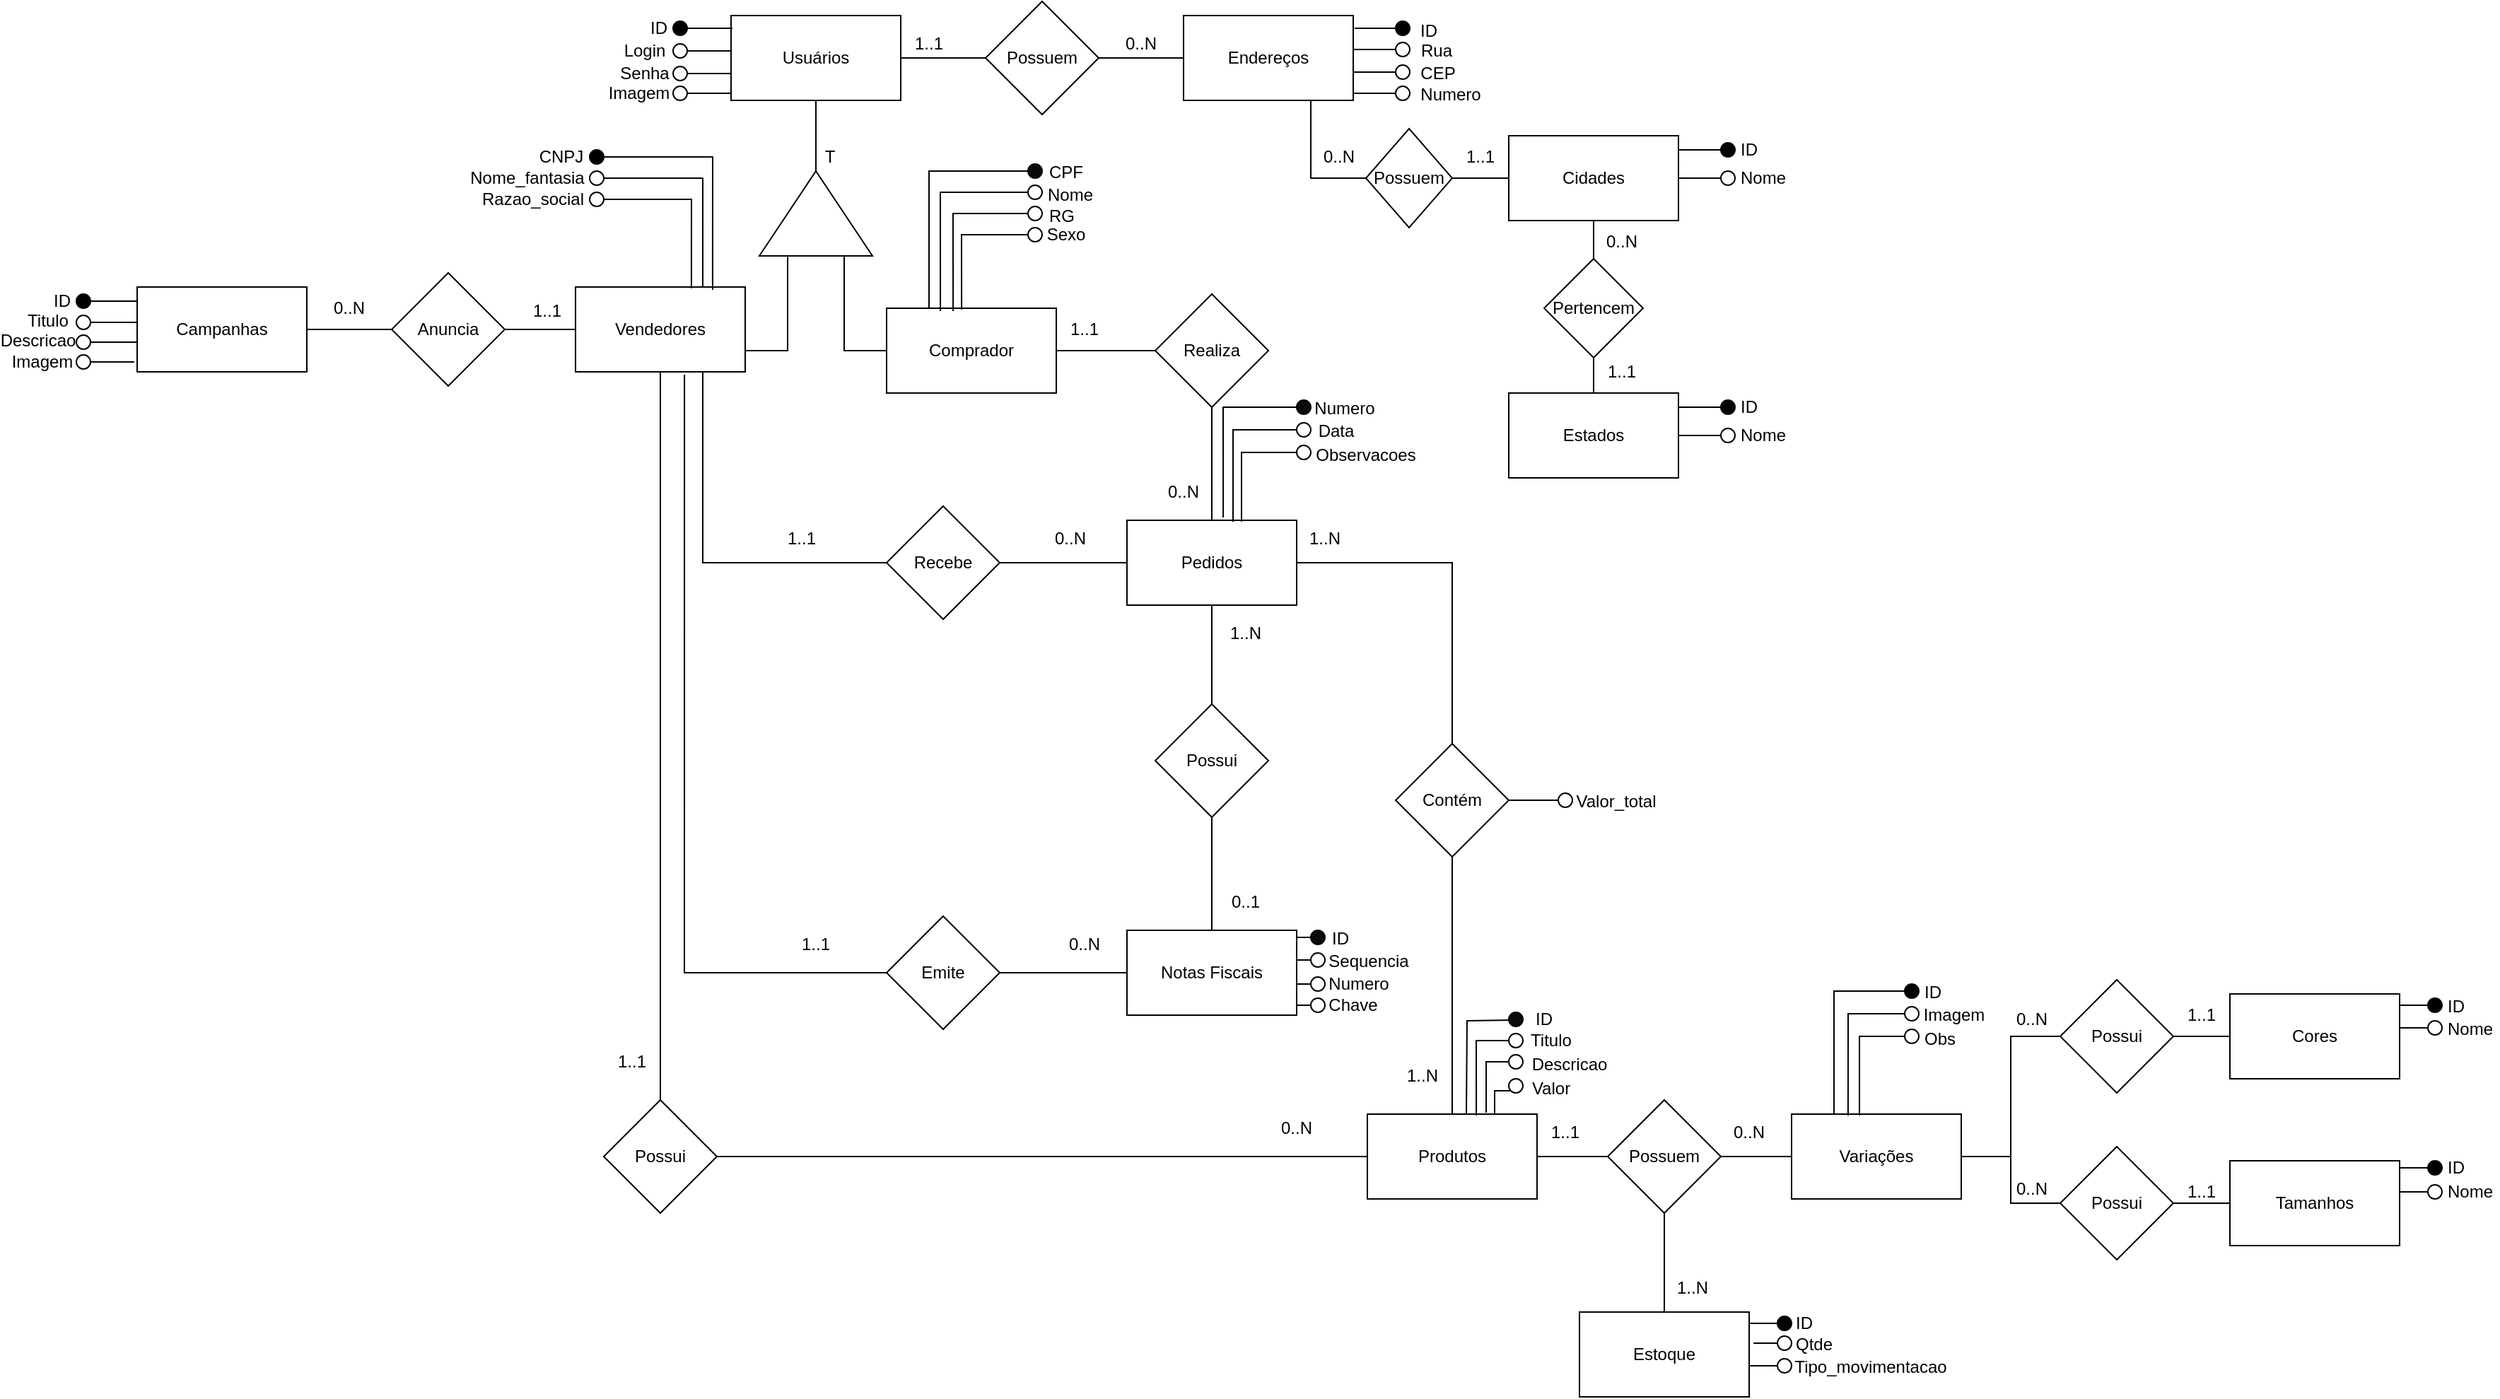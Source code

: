 <mxfile version="14.6.10" type="device"><diagram id="RXvUBINahxnjnuJUkl8X" name="Page-1"><mxGraphModel dx="2253" dy="733" grid="1" gridSize="10" guides="1" tooltips="1" connect="1" arrows="1" fold="1" page="1" pageScale="1" pageWidth="827" pageHeight="1169" math="0" shadow="0"><root><mxCell id="0"/><mxCell id="1" parent="0"/><mxCell id="JuDxwkYXdj6Yb11A_2aa-6" style="edgeStyle=orthogonalEdgeStyle;rounded=0;orthogonalLoop=1;jettySize=auto;html=1;exitX=1;exitY=0.5;exitDx=0;exitDy=0;entryX=0;entryY=0.5;entryDx=0;entryDy=0;endArrow=none;endFill=0;" parent="1" source="JuDxwkYXdj6Yb11A_2aa-3" target="JuDxwkYXdj6Yb11A_2aa-4" edge="1"><mxGeometry relative="1" as="geometry"/></mxCell><mxCell id="JuDxwkYXdj6Yb11A_2aa-3" value="Possuem" style="rhombus;whiteSpace=wrap;html=1;" parent="1" vertex="1"><mxGeometry x="230" y="60" width="80" height="80" as="geometry"/></mxCell><mxCell id="JuDxwkYXdj6Yb11A_2aa-155" style="edgeStyle=orthogonalEdgeStyle;rounded=0;orthogonalLoop=1;jettySize=auto;html=1;exitX=0.75;exitY=1;exitDx=0;exitDy=0;entryX=0;entryY=0.5;entryDx=0;entryDy=0;endArrow=none;endFill=0;" parent="1" source="JuDxwkYXdj6Yb11A_2aa-4" target="JuDxwkYXdj6Yb11A_2aa-154" edge="1"><mxGeometry relative="1" as="geometry"/></mxCell><mxCell id="JuDxwkYXdj6Yb11A_2aa-4" value="&lt;div&gt;Endereços&lt;/div&gt;" style="rounded=0;whiteSpace=wrap;html=1;" parent="1" vertex="1"><mxGeometry x="370" y="70" width="120" height="60" as="geometry"/></mxCell><mxCell id="JuDxwkYXdj6Yb11A_2aa-76" style="edgeStyle=orthogonalEdgeStyle;rounded=0;orthogonalLoop=1;jettySize=auto;html=1;exitX=1;exitY=0.5;exitDx=0;exitDy=0;endArrow=none;endFill=0;entryX=0.5;entryY=0;entryDx=0;entryDy=0;" parent="1" source="JuDxwkYXdj6Yb11A_2aa-7" target="JuDxwkYXdj6Yb11A_2aa-11" edge="1"><mxGeometry relative="1" as="geometry"><mxPoint x="560" y="457" as="targetPoint"/></mxGeometry></mxCell><mxCell id="JuDxwkYXdj6Yb11A_2aa-7" value="Pedidos" style="rounded=0;whiteSpace=wrap;html=1;" parent="1" vertex="1"><mxGeometry x="330" y="427" width="120" height="60" as="geometry"/></mxCell><mxCell id="JuDxwkYXdj6Yb11A_2aa-34" style="edgeStyle=orthogonalEdgeStyle;rounded=0;orthogonalLoop=1;jettySize=auto;html=1;exitX=0.5;exitY=1;exitDx=0;exitDy=0;endArrow=none;endFill=0;" parent="1" source="JuDxwkYXdj6Yb11A_2aa-8" target="JuDxwkYXdj6Yb11A_2aa-7" edge="1"><mxGeometry relative="1" as="geometry"/></mxCell><mxCell id="JuDxwkYXdj6Yb11A_2aa-8" value="&lt;div&gt;Realiza&lt;/div&gt;" style="rhombus;whiteSpace=wrap;html=1;" parent="1" vertex="1"><mxGeometry x="350" y="267" width="80" height="80" as="geometry"/></mxCell><mxCell id="JuDxwkYXdj6Yb11A_2aa-61" style="edgeStyle=orthogonalEdgeStyle;rounded=0;orthogonalLoop=1;jettySize=auto;html=1;exitX=0.5;exitY=1;exitDx=0;exitDy=0;endArrow=none;endFill=0;" parent="1" source="JuDxwkYXdj6Yb11A_2aa-11" target="JuDxwkYXdj6Yb11A_2aa-12" edge="1"><mxGeometry relative="1" as="geometry"/></mxCell><mxCell id="CKuM7jpnSTpDWCfDOKRq-32" style="edgeStyle=orthogonalEdgeStyle;rounded=0;orthogonalLoop=1;jettySize=auto;html=1;exitX=1;exitY=0.5;exitDx=0;exitDy=0;entryX=0;entryY=0.5;entryDx=0;entryDy=0;endArrow=none;endFill=0;" edge="1" parent="1" source="JuDxwkYXdj6Yb11A_2aa-11" target="CKuM7jpnSTpDWCfDOKRq-31"><mxGeometry relative="1" as="geometry"/></mxCell><mxCell id="JuDxwkYXdj6Yb11A_2aa-11" value="Contém" style="rhombus;whiteSpace=wrap;html=1;" parent="1" vertex="1"><mxGeometry x="520" y="585" width="80" height="80" as="geometry"/></mxCell><mxCell id="JuDxwkYXdj6Yb11A_2aa-42" style="edgeStyle=orthogonalEdgeStyle;rounded=0;orthogonalLoop=1;jettySize=auto;html=1;exitX=1;exitY=0.5;exitDx=0;exitDy=0;entryX=0;entryY=0.5;entryDx=0;entryDy=0;endArrow=none;endFill=0;" parent="1" source="JuDxwkYXdj6Yb11A_2aa-12" target="JuDxwkYXdj6Yb11A_2aa-41" edge="1"><mxGeometry relative="1" as="geometry"/></mxCell><mxCell id="JuDxwkYXdj6Yb11A_2aa-12" value="Produtos" style="rounded=0;whiteSpace=wrap;html=1;" parent="1" vertex="1"><mxGeometry x="500" y="847" width="120" height="60" as="geometry"/></mxCell><mxCell id="JuDxwkYXdj6Yb11A_2aa-17" style="edgeStyle=orthogonalEdgeStyle;rounded=0;orthogonalLoop=1;jettySize=auto;html=1;exitX=0.5;exitY=1;exitDx=0;exitDy=0;endArrow=none;endFill=0;" parent="1" source="JuDxwkYXdj6Yb11A_2aa-15" target="JuDxwkYXdj6Yb11A_2aa-16" edge="1"><mxGeometry relative="1" as="geometry"/></mxCell><mxCell id="JuDxwkYXdj6Yb11A_2aa-27" style="edgeStyle=orthogonalEdgeStyle;rounded=0;orthogonalLoop=1;jettySize=auto;html=1;exitX=1;exitY=0.5;exitDx=0;exitDy=0;endArrow=none;endFill=0;" parent="1" source="JuDxwkYXdj6Yb11A_2aa-15" target="JuDxwkYXdj6Yb11A_2aa-3" edge="1"><mxGeometry relative="1" as="geometry"/></mxCell><mxCell id="JuDxwkYXdj6Yb11A_2aa-15" value="Usuários" style="rounded=0;whiteSpace=wrap;html=1;" parent="1" vertex="1"><mxGeometry x="50" y="70" width="120" height="60" as="geometry"/></mxCell><mxCell id="JuDxwkYXdj6Yb11A_2aa-83" style="edgeStyle=orthogonalEdgeStyle;rounded=0;orthogonalLoop=1;jettySize=auto;html=1;exitX=0;exitY=0.25;exitDx=0;exitDy=0;endArrow=none;endFill=0;entryX=1;entryY=0.75;entryDx=0;entryDy=0;" parent="1" source="JuDxwkYXdj6Yb11A_2aa-16" target="JuDxwkYXdj6Yb11A_2aa-24" edge="1"><mxGeometry relative="1" as="geometry"><mxPoint x="90" y="320" as="targetPoint"/></mxGeometry></mxCell><mxCell id="JuDxwkYXdj6Yb11A_2aa-16" value="" style="triangle;whiteSpace=wrap;html=1;rotation=-90;" parent="1" vertex="1"><mxGeometry x="80" y="170" width="60" height="80" as="geometry"/></mxCell><mxCell id="JuDxwkYXdj6Yb11A_2aa-54" style="edgeStyle=orthogonalEdgeStyle;rounded=0;orthogonalLoop=1;jettySize=auto;html=1;exitX=1;exitY=0.5;exitDx=0;exitDy=0;endArrow=none;endFill=0;" parent="1" source="JuDxwkYXdj6Yb11A_2aa-22" target="JuDxwkYXdj6Yb11A_2aa-8" edge="1"><mxGeometry relative="1" as="geometry"/></mxCell><mxCell id="JuDxwkYXdj6Yb11A_2aa-97" style="edgeStyle=orthogonalEdgeStyle;rounded=0;orthogonalLoop=1;jettySize=auto;html=1;exitX=0;exitY=0.5;exitDx=0;exitDy=0;entryX=0;entryY=0.75;entryDx=0;entryDy=0;endArrow=none;endFill=0;" parent="1" source="JuDxwkYXdj6Yb11A_2aa-22" target="JuDxwkYXdj6Yb11A_2aa-16" edge="1"><mxGeometry relative="1" as="geometry"/></mxCell><mxCell id="JuDxwkYXdj6Yb11A_2aa-22" value="Comprador" style="rounded=0;whiteSpace=wrap;html=1;" parent="1" vertex="1"><mxGeometry x="160" y="277" width="120" height="60" as="geometry"/></mxCell><mxCell id="JuDxwkYXdj6Yb11A_2aa-30" style="edgeStyle=orthogonalEdgeStyle;rounded=0;orthogonalLoop=1;jettySize=auto;html=1;exitX=0.5;exitY=1;exitDx=0;exitDy=0;endArrow=none;endFill=0;" parent="1" source="JuDxwkYXdj6Yb11A_2aa-24" target="JuDxwkYXdj6Yb11A_2aa-31" edge="1"><mxGeometry relative="1" as="geometry"><mxPoint x="10" y="747" as="targetPoint"/></mxGeometry></mxCell><mxCell id="JuDxwkYXdj6Yb11A_2aa-24" value="Vendedores" style="rounded=0;whiteSpace=wrap;html=1;" parent="1" vertex="1"><mxGeometry x="-60" y="262" width="120" height="60" as="geometry"/></mxCell><mxCell id="JuDxwkYXdj6Yb11A_2aa-51" style="edgeStyle=orthogonalEdgeStyle;rounded=0;orthogonalLoop=1;jettySize=auto;html=1;exitX=1;exitY=0.5;exitDx=0;exitDy=0;entryX=0;entryY=0.5;entryDx=0;entryDy=0;endArrow=none;endFill=0;" parent="1" source="JuDxwkYXdj6Yb11A_2aa-31" target="JuDxwkYXdj6Yb11A_2aa-12" edge="1"><mxGeometry relative="1" as="geometry"><mxPoint x="290" y="877.02" as="targetPoint"/></mxGeometry></mxCell><mxCell id="JuDxwkYXdj6Yb11A_2aa-31" value="Possui" style="rhombus;whiteSpace=wrap;html=1;" parent="1" vertex="1"><mxGeometry x="-40" y="837" width="80" height="80" as="geometry"/></mxCell><mxCell id="CKuM7jpnSTpDWCfDOKRq-128" style="edgeStyle=orthogonalEdgeStyle;rounded=0;orthogonalLoop=1;jettySize=auto;html=1;exitX=1;exitY=0.5;exitDx=0;exitDy=0;entryX=0;entryY=0.5;entryDx=0;entryDy=0;endArrow=none;endFill=0;" edge="1" parent="1" source="JuDxwkYXdj6Yb11A_2aa-40" target="CKuM7jpnSTpDWCfDOKRq-97"><mxGeometry relative="1" as="geometry"/></mxCell><mxCell id="JuDxwkYXdj6Yb11A_2aa-40" value="Variações" style="rounded=0;whiteSpace=wrap;html=1;" parent="1" vertex="1"><mxGeometry x="800" y="847" width="120" height="60" as="geometry"/></mxCell><mxCell id="JuDxwkYXdj6Yb11A_2aa-43" style="edgeStyle=orthogonalEdgeStyle;rounded=0;orthogonalLoop=1;jettySize=auto;html=1;exitX=1;exitY=0.5;exitDx=0;exitDy=0;entryX=0;entryY=0.5;entryDx=0;entryDy=0;endArrow=none;endFill=0;" parent="1" source="JuDxwkYXdj6Yb11A_2aa-41" target="JuDxwkYXdj6Yb11A_2aa-40" edge="1"><mxGeometry relative="1" as="geometry"/></mxCell><mxCell id="JuDxwkYXdj6Yb11A_2aa-62" style="edgeStyle=orthogonalEdgeStyle;rounded=0;orthogonalLoop=1;jettySize=auto;html=1;exitX=0.5;exitY=1;exitDx=0;exitDy=0;entryX=0.5;entryY=0;entryDx=0;entryDy=0;endArrow=none;endFill=0;" parent="1" source="JuDxwkYXdj6Yb11A_2aa-41" target="JuDxwkYXdj6Yb11A_2aa-44" edge="1"><mxGeometry relative="1" as="geometry"/></mxCell><mxCell id="JuDxwkYXdj6Yb11A_2aa-41" value="Possuem" style="rhombus;whiteSpace=wrap;html=1;" parent="1" vertex="1"><mxGeometry x="670" y="837" width="80" height="80" as="geometry"/></mxCell><mxCell id="JuDxwkYXdj6Yb11A_2aa-44" value="Estoque" style="rounded=0;whiteSpace=wrap;html=1;" parent="1" vertex="1"><mxGeometry x="650" y="987" width="120" height="60" as="geometry"/></mxCell><mxCell id="JuDxwkYXdj6Yb11A_2aa-66" style="edgeStyle=orthogonalEdgeStyle;rounded=0;orthogonalLoop=1;jettySize=auto;html=1;exitX=1;exitY=0.5;exitDx=0;exitDy=0;endArrow=none;endFill=0;" parent="1" source="JuDxwkYXdj6Yb11A_2aa-65" target="JuDxwkYXdj6Yb11A_2aa-7" edge="1"><mxGeometry relative="1" as="geometry"/></mxCell><mxCell id="JuDxwkYXdj6Yb11A_2aa-67" style="edgeStyle=orthogonalEdgeStyle;rounded=0;orthogonalLoop=1;jettySize=auto;html=1;exitX=0;exitY=0.5;exitDx=0;exitDy=0;entryX=0.75;entryY=1;entryDx=0;entryDy=0;endArrow=none;endFill=0;" parent="1" source="JuDxwkYXdj6Yb11A_2aa-65" target="JuDxwkYXdj6Yb11A_2aa-24" edge="1"><mxGeometry relative="1" as="geometry"/></mxCell><mxCell id="JuDxwkYXdj6Yb11A_2aa-65" value="&lt;div&gt;Recebe&lt;/div&gt;" style="rhombus;whiteSpace=wrap;html=1;" parent="1" vertex="1"><mxGeometry x="160" y="417" width="80" height="80" as="geometry"/></mxCell><mxCell id="JuDxwkYXdj6Yb11A_2aa-72" value="Notas Fiscais" style="rounded=0;whiteSpace=wrap;html=1;" parent="1" vertex="1"><mxGeometry x="330" y="717" width="120" height="60" as="geometry"/></mxCell><mxCell id="JuDxwkYXdj6Yb11A_2aa-74" style="edgeStyle=orthogonalEdgeStyle;rounded=0;orthogonalLoop=1;jettySize=auto;html=1;exitX=0;exitY=0.5;exitDx=0;exitDy=0;entryX=0.642;entryY=1.033;entryDx=0;entryDy=0;entryPerimeter=0;endArrow=none;endFill=0;" parent="1" source="JuDxwkYXdj6Yb11A_2aa-73" target="JuDxwkYXdj6Yb11A_2aa-24" edge="1"><mxGeometry relative="1" as="geometry"/></mxCell><mxCell id="JuDxwkYXdj6Yb11A_2aa-75" style="edgeStyle=orthogonalEdgeStyle;rounded=0;orthogonalLoop=1;jettySize=auto;html=1;exitX=1;exitY=0.5;exitDx=0;exitDy=0;entryX=0;entryY=0.5;entryDx=0;entryDy=0;endArrow=none;endFill=0;" parent="1" source="JuDxwkYXdj6Yb11A_2aa-73" target="JuDxwkYXdj6Yb11A_2aa-72" edge="1"><mxGeometry relative="1" as="geometry"/></mxCell><mxCell id="JuDxwkYXdj6Yb11A_2aa-73" value="Emite" style="rhombus;whiteSpace=wrap;html=1;" parent="1" vertex="1"><mxGeometry x="160" y="707" width="80" height="80" as="geometry"/></mxCell><mxCell id="JuDxwkYXdj6Yb11A_2aa-78" style="edgeStyle=orthogonalEdgeStyle;rounded=0;orthogonalLoop=1;jettySize=auto;html=1;exitX=0.5;exitY=1;exitDx=0;exitDy=0;endArrow=none;endFill=0;" parent="1" source="JuDxwkYXdj6Yb11A_2aa-77" target="JuDxwkYXdj6Yb11A_2aa-72" edge="1"><mxGeometry relative="1" as="geometry"/></mxCell><mxCell id="JuDxwkYXdj6Yb11A_2aa-79" style="edgeStyle=orthogonalEdgeStyle;rounded=0;orthogonalLoop=1;jettySize=auto;html=1;exitX=0.5;exitY=0;exitDx=0;exitDy=0;endArrow=none;endFill=0;" parent="1" source="JuDxwkYXdj6Yb11A_2aa-77" target="JuDxwkYXdj6Yb11A_2aa-7" edge="1"><mxGeometry relative="1" as="geometry"/></mxCell><mxCell id="JuDxwkYXdj6Yb11A_2aa-77" value="Possui" style="rhombus;whiteSpace=wrap;html=1;" parent="1" vertex="1"><mxGeometry x="350" y="557" width="80" height="80" as="geometry"/></mxCell><mxCell id="JuDxwkYXdj6Yb11A_2aa-88" style="edgeStyle=orthogonalEdgeStyle;rounded=0;orthogonalLoop=1;jettySize=auto;html=1;exitX=1;exitY=0.5;exitDx=0;exitDy=0;entryX=0;entryY=0.5;entryDx=0;entryDy=0;endArrow=none;endFill=0;" parent="1" source="JuDxwkYXdj6Yb11A_2aa-87" target="JuDxwkYXdj6Yb11A_2aa-24" edge="1"><mxGeometry relative="1" as="geometry"/></mxCell><mxCell id="JuDxwkYXdj6Yb11A_2aa-87" value="Anuncia" style="rhombus;whiteSpace=wrap;html=1;" parent="1" vertex="1"><mxGeometry x="-190" y="252" width="80" height="80" as="geometry"/></mxCell><mxCell id="JuDxwkYXdj6Yb11A_2aa-90" style="edgeStyle=orthogonalEdgeStyle;rounded=0;orthogonalLoop=1;jettySize=auto;html=1;exitX=1;exitY=0.5;exitDx=0;exitDy=0;endArrow=none;endFill=0;" parent="1" source="JuDxwkYXdj6Yb11A_2aa-89" target="JuDxwkYXdj6Yb11A_2aa-87" edge="1"><mxGeometry relative="1" as="geometry"/></mxCell><mxCell id="JuDxwkYXdj6Yb11A_2aa-89" value="Campanhas" style="rounded=0;whiteSpace=wrap;html=1;" parent="1" vertex="1"><mxGeometry x="-370" y="262" width="120" height="60" as="geometry"/></mxCell><mxCell id="JuDxwkYXdj6Yb11A_2aa-91" value="0..N" style="text;html=1;strokeColor=none;fillColor=none;align=center;verticalAlign=middle;whiteSpace=wrap;rounded=0;" parent="1" vertex="1"><mxGeometry x="320" y="80" width="40" height="20" as="geometry"/></mxCell><mxCell id="JuDxwkYXdj6Yb11A_2aa-92" value="1..1" style="text;html=1;strokeColor=none;fillColor=none;align=center;verticalAlign=middle;whiteSpace=wrap;rounded=0;" parent="1" vertex="1"><mxGeometry x="170" y="80" width="40" height="20" as="geometry"/></mxCell><mxCell id="JuDxwkYXdj6Yb11A_2aa-94" value="T" style="text;html=1;strokeColor=none;fillColor=none;align=center;verticalAlign=middle;whiteSpace=wrap;rounded=0;" parent="1" vertex="1"><mxGeometry x="100" y="160" width="40" height="20" as="geometry"/></mxCell><mxCell id="JuDxwkYXdj6Yb11A_2aa-95" value="0..N" style="text;html=1;strokeColor=none;fillColor=none;align=center;verticalAlign=middle;whiteSpace=wrap;rounded=0;" parent="1" vertex="1"><mxGeometry x="-240" y="267" width="40" height="20" as="geometry"/></mxCell><mxCell id="JuDxwkYXdj6Yb11A_2aa-96" value="1..1" style="text;html=1;strokeColor=none;fillColor=none;align=center;verticalAlign=middle;whiteSpace=wrap;rounded=0;" parent="1" vertex="1"><mxGeometry x="-100" y="269" width="40" height="20" as="geometry"/></mxCell><mxCell id="JuDxwkYXdj6Yb11A_2aa-98" value="&lt;div&gt;0..N&lt;/div&gt;" style="text;html=1;strokeColor=none;fillColor=none;align=center;verticalAlign=middle;whiteSpace=wrap;rounded=0;" parent="1" vertex="1"><mxGeometry x="350" y="397" width="40" height="20" as="geometry"/></mxCell><mxCell id="JuDxwkYXdj6Yb11A_2aa-99" value="1..1" style="text;html=1;strokeColor=none;fillColor=none;align=center;verticalAlign=middle;whiteSpace=wrap;rounded=0;" parent="1" vertex="1"><mxGeometry x="280" y="282" width="40" height="20" as="geometry"/></mxCell><mxCell id="JuDxwkYXdj6Yb11A_2aa-100" value="0..N" style="text;html=1;strokeColor=none;fillColor=none;align=center;verticalAlign=middle;whiteSpace=wrap;rounded=0;" parent="1" vertex="1"><mxGeometry x="270" y="430" width="40" height="20" as="geometry"/></mxCell><mxCell id="JuDxwkYXdj6Yb11A_2aa-101" value="1..1" style="text;html=1;strokeColor=none;fillColor=none;align=center;verticalAlign=middle;whiteSpace=wrap;rounded=0;" parent="1" vertex="1"><mxGeometry x="80" y="430" width="40" height="20" as="geometry"/></mxCell><mxCell id="JuDxwkYXdj6Yb11A_2aa-102" value="0..N" style="text;html=1;strokeColor=none;fillColor=none;align=center;verticalAlign=middle;whiteSpace=wrap;rounded=0;" parent="1" vertex="1"><mxGeometry x="280" y="717" width="40" height="20" as="geometry"/></mxCell><mxCell id="JuDxwkYXdj6Yb11A_2aa-103" value="1..1" style="text;html=1;strokeColor=none;fillColor=none;align=center;verticalAlign=middle;whiteSpace=wrap;rounded=0;" parent="1" vertex="1"><mxGeometry x="90" y="717" width="40" height="20" as="geometry"/></mxCell><mxCell id="JuDxwkYXdj6Yb11A_2aa-104" value="0..N" style="text;html=1;strokeColor=none;fillColor=none;align=center;verticalAlign=middle;whiteSpace=wrap;rounded=0;" parent="1" vertex="1"><mxGeometry x="430" y="847" width="40" height="20" as="geometry"/></mxCell><mxCell id="JuDxwkYXdj6Yb11A_2aa-105" value="1..1" style="text;html=1;strokeColor=none;fillColor=none;align=center;verticalAlign=middle;whiteSpace=wrap;rounded=0;" parent="1" vertex="1"><mxGeometry x="-40" y="800" width="40" height="20" as="geometry"/></mxCell><mxCell id="JuDxwkYXdj6Yb11A_2aa-107" value="0..N" style="text;html=1;strokeColor=none;fillColor=none;align=center;verticalAlign=middle;whiteSpace=wrap;rounded=0;" parent="1" vertex="1"><mxGeometry x="750" y="850" width="40" height="20" as="geometry"/></mxCell><mxCell id="JuDxwkYXdj6Yb11A_2aa-108" value="1..1" style="text;html=1;strokeColor=none;fillColor=none;align=center;verticalAlign=middle;whiteSpace=wrap;rounded=0;" parent="1" vertex="1"><mxGeometry x="620" y="850" width="40" height="20" as="geometry"/></mxCell><mxCell id="JuDxwkYXdj6Yb11A_2aa-109" value="1..N" style="text;html=1;strokeColor=none;fillColor=none;align=center;verticalAlign=middle;whiteSpace=wrap;rounded=0;" parent="1" vertex="1"><mxGeometry x="710" y="960" width="40" height="20" as="geometry"/></mxCell><mxCell id="JuDxwkYXdj6Yb11A_2aa-110" value="1..N" style="text;html=1;strokeColor=none;fillColor=none;align=center;verticalAlign=middle;whiteSpace=wrap;rounded=0;" parent="1" vertex="1"><mxGeometry x="519" y="810" width="40" height="20" as="geometry"/></mxCell><mxCell id="JuDxwkYXdj6Yb11A_2aa-111" value="1..N" style="text;html=1;strokeColor=none;fillColor=none;align=center;verticalAlign=middle;whiteSpace=wrap;rounded=0;" parent="1" vertex="1"><mxGeometry x="450" y="430" width="40" height="20" as="geometry"/></mxCell><mxCell id="JuDxwkYXdj6Yb11A_2aa-120" style="edgeStyle=orthogonalEdgeStyle;rounded=0;orthogonalLoop=1;jettySize=auto;html=1;exitX=1;exitY=0.5;exitDx=0;exitDy=0;entryX=0.008;entryY=0.15;entryDx=0;entryDy=0;entryPerimeter=0;endArrow=none;endFill=0;" parent="1" source="JuDxwkYXdj6Yb11A_2aa-112" target="JuDxwkYXdj6Yb11A_2aa-15" edge="1"><mxGeometry relative="1" as="geometry"/></mxCell><mxCell id="JuDxwkYXdj6Yb11A_2aa-112" value="" style="ellipse;whiteSpace=wrap;html=1;aspect=fixed;fillColor=#000000;" parent="1" vertex="1"><mxGeometry x="9" y="74" width="10" height="10" as="geometry"/></mxCell><mxCell id="JuDxwkYXdj6Yb11A_2aa-124" style="edgeStyle=orthogonalEdgeStyle;rounded=0;orthogonalLoop=1;jettySize=auto;html=1;exitX=1;exitY=0.5;exitDx=0;exitDy=0;entryX=0;entryY=0.5;entryDx=0;entryDy=0;endArrow=none;endFill=0;" parent="1" source="JuDxwkYXdj6Yb11A_2aa-123" target="JuDxwkYXdj6Yb11A_2aa-15" edge="1"><mxGeometry relative="1" as="geometry"/></mxCell><mxCell id="JuDxwkYXdj6Yb11A_2aa-123" value="" style="ellipse;whiteSpace=wrap;html=1;aspect=fixed;" parent="1" vertex="1"><mxGeometry x="9" y="90" width="10" height="10" as="geometry"/></mxCell><mxCell id="JuDxwkYXdj6Yb11A_2aa-131" style="edgeStyle=orthogonalEdgeStyle;rounded=0;orthogonalLoop=1;jettySize=auto;html=1;exitX=1;exitY=0.5;exitDx=0;exitDy=0;entryX=0;entryY=0.75;entryDx=0;entryDy=0;endArrow=none;endFill=0;" parent="1" source="JuDxwkYXdj6Yb11A_2aa-125" target="JuDxwkYXdj6Yb11A_2aa-15" edge="1"><mxGeometry relative="1" as="geometry"/></mxCell><mxCell id="JuDxwkYXdj6Yb11A_2aa-125" value="" style="ellipse;whiteSpace=wrap;html=1;aspect=fixed;" parent="1" vertex="1"><mxGeometry x="9" y="106" width="10" height="10" as="geometry"/></mxCell><mxCell id="JuDxwkYXdj6Yb11A_2aa-132" value="ID" style="text;html=1;strokeColor=none;fillColor=none;align=center;verticalAlign=middle;whiteSpace=wrap;rounded=0;" parent="1" vertex="1"><mxGeometry x="-21" y="69" width="40" height="20" as="geometry"/></mxCell><mxCell id="JuDxwkYXdj6Yb11A_2aa-133" value="Login" style="text;html=1;strokeColor=none;fillColor=none;align=center;verticalAlign=middle;whiteSpace=wrap;rounded=0;" parent="1" vertex="1"><mxGeometry x="-31" y="85" width="40" height="20" as="geometry"/></mxCell><mxCell id="JuDxwkYXdj6Yb11A_2aa-134" value="Senha" style="text;html=1;strokeColor=none;fillColor=none;align=center;verticalAlign=middle;whiteSpace=wrap;rounded=0;" parent="1" vertex="1"><mxGeometry x="-31" y="101" width="40" height="20" as="geometry"/></mxCell><mxCell id="JuDxwkYXdj6Yb11A_2aa-141" style="edgeStyle=orthogonalEdgeStyle;rounded=0;orthogonalLoop=1;jettySize=auto;html=1;exitX=0;exitY=0.5;exitDx=0;exitDy=0;entryX=1.008;entryY=0.15;entryDx=0;entryDy=0;entryPerimeter=0;endArrow=none;endFill=0;" parent="1" source="JuDxwkYXdj6Yb11A_2aa-135" target="JuDxwkYXdj6Yb11A_2aa-4" edge="1"><mxGeometry relative="1" as="geometry"/></mxCell><mxCell id="JuDxwkYXdj6Yb11A_2aa-135" value="" style="ellipse;whiteSpace=wrap;html=1;aspect=fixed;fillColor=#000000;" parent="1" vertex="1"><mxGeometry x="520" y="74" width="10" height="10" as="geometry"/></mxCell><mxCell id="JuDxwkYXdj6Yb11A_2aa-145" style="edgeStyle=orthogonalEdgeStyle;rounded=0;orthogonalLoop=1;jettySize=auto;html=1;exitX=0;exitY=0.5;exitDx=0;exitDy=0;entryX=1;entryY=0.5;entryDx=0;entryDy=0;endArrow=none;endFill=0;" parent="1" source="JuDxwkYXdj6Yb11A_2aa-142" target="JuDxwkYXdj6Yb11A_2aa-4" edge="1"><mxGeometry relative="1" as="geometry"/></mxCell><mxCell id="JuDxwkYXdj6Yb11A_2aa-142" value="" style="ellipse;whiteSpace=wrap;html=1;aspect=fixed;fillColor=#FFFFFF;" parent="1" vertex="1"><mxGeometry x="520" y="89" width="10" height="10" as="geometry"/></mxCell><mxCell id="JuDxwkYXdj6Yb11A_2aa-146" style="edgeStyle=orthogonalEdgeStyle;rounded=0;orthogonalLoop=1;jettySize=auto;html=1;exitX=0;exitY=0.5;exitDx=0;exitDy=0;entryX=1;entryY=0.75;entryDx=0;entryDy=0;endArrow=none;endFill=0;" parent="1" source="JuDxwkYXdj6Yb11A_2aa-143" target="JuDxwkYXdj6Yb11A_2aa-4" edge="1"><mxGeometry relative="1" as="geometry"/></mxCell><mxCell id="JuDxwkYXdj6Yb11A_2aa-143" value="" style="ellipse;whiteSpace=wrap;html=1;aspect=fixed;fillColor=#FFFFFF;" parent="1" vertex="1"><mxGeometry x="520" y="105" width="10" height="10" as="geometry"/></mxCell><mxCell id="JuDxwkYXdj6Yb11A_2aa-147" style="edgeStyle=orthogonalEdgeStyle;rounded=0;orthogonalLoop=1;jettySize=auto;html=1;exitX=0.5;exitY=1;exitDx=0;exitDy=0;entryX=1;entryY=1;entryDx=0;entryDy=0;endArrow=none;endFill=0;" parent="1" source="JuDxwkYXdj6Yb11A_2aa-144" target="JuDxwkYXdj6Yb11A_2aa-4" edge="1"><mxGeometry relative="1" as="geometry"/></mxCell><mxCell id="JuDxwkYXdj6Yb11A_2aa-144" value="" style="ellipse;whiteSpace=wrap;html=1;aspect=fixed;fillColor=#FFFFFF;direction=south;" parent="1" vertex="1"><mxGeometry x="520" y="120" width="10" height="10" as="geometry"/></mxCell><mxCell id="JuDxwkYXdj6Yb11A_2aa-148" value="Rua" style="text;html=1;strokeColor=none;fillColor=none;align=center;verticalAlign=middle;whiteSpace=wrap;rounded=0;" parent="1" vertex="1"><mxGeometry x="529" y="85" width="40" height="20" as="geometry"/></mxCell><mxCell id="JuDxwkYXdj6Yb11A_2aa-149" value="CEP" style="text;html=1;strokeColor=none;fillColor=none;align=center;verticalAlign=middle;whiteSpace=wrap;rounded=0;" parent="1" vertex="1"><mxGeometry x="530" y="101" width="40" height="20" as="geometry"/></mxCell><mxCell id="JuDxwkYXdj6Yb11A_2aa-150" value="Numero" style="text;html=1;strokeColor=none;fillColor=none;align=center;verticalAlign=middle;whiteSpace=wrap;rounded=0;" parent="1" vertex="1"><mxGeometry x="539" y="116" width="40" height="20" as="geometry"/></mxCell><mxCell id="JuDxwkYXdj6Yb11A_2aa-151" value="ID" style="text;html=1;strokeColor=none;fillColor=none;align=center;verticalAlign=middle;whiteSpace=wrap;rounded=0;" parent="1" vertex="1"><mxGeometry x="523" y="70" width="41" height="21" as="geometry"/></mxCell><mxCell id="JuDxwkYXdj6Yb11A_2aa-152" value="Cidades" style="rounded=0;whiteSpace=wrap;html=1;" parent="1" vertex="1"><mxGeometry x="600" y="155" width="120" height="60" as="geometry"/></mxCell><mxCell id="JuDxwkYXdj6Yb11A_2aa-153" value="Estados" style="rounded=0;whiteSpace=wrap;html=1;" parent="1" vertex="1"><mxGeometry x="600" y="337" width="120" height="60" as="geometry"/></mxCell><mxCell id="JuDxwkYXdj6Yb11A_2aa-156" style="edgeStyle=orthogonalEdgeStyle;rounded=0;orthogonalLoop=1;jettySize=auto;html=1;exitX=1;exitY=0.5;exitDx=0;exitDy=0;entryX=0;entryY=0.5;entryDx=0;entryDy=0;endArrow=none;endFill=0;" parent="1" source="JuDxwkYXdj6Yb11A_2aa-154" target="JuDxwkYXdj6Yb11A_2aa-152" edge="1"><mxGeometry relative="1" as="geometry"/></mxCell><mxCell id="JuDxwkYXdj6Yb11A_2aa-154" value="Possuem" style="rhombus;whiteSpace=wrap;html=1;fillColor=#FFFFFF;" parent="1" vertex="1"><mxGeometry x="499" y="150" width="61" height="70" as="geometry"/></mxCell><mxCell id="JuDxwkYXdj6Yb11A_2aa-158" style="edgeStyle=orthogonalEdgeStyle;rounded=0;orthogonalLoop=1;jettySize=auto;html=1;exitX=0.5;exitY=1;exitDx=0;exitDy=0;entryX=0.5;entryY=0;entryDx=0;entryDy=0;endArrow=none;endFill=0;" parent="1" source="JuDxwkYXdj6Yb11A_2aa-157" target="JuDxwkYXdj6Yb11A_2aa-153" edge="1"><mxGeometry relative="1" as="geometry"/></mxCell><mxCell id="JuDxwkYXdj6Yb11A_2aa-159" style="edgeStyle=orthogonalEdgeStyle;rounded=0;orthogonalLoop=1;jettySize=auto;html=1;exitX=0.5;exitY=0;exitDx=0;exitDy=0;entryX=0.5;entryY=1;entryDx=0;entryDy=0;endArrow=none;endFill=0;" parent="1" source="JuDxwkYXdj6Yb11A_2aa-157" target="JuDxwkYXdj6Yb11A_2aa-152" edge="1"><mxGeometry relative="1" as="geometry"/></mxCell><mxCell id="JuDxwkYXdj6Yb11A_2aa-157" value="Pertencem" style="rhombus;whiteSpace=wrap;html=1;fillColor=#FFFFFF;" parent="1" vertex="1"><mxGeometry x="625" y="242" width="70" height="70" as="geometry"/></mxCell><mxCell id="JuDxwkYXdj6Yb11A_2aa-160" value="1..1" style="text;html=1;strokeColor=none;fillColor=none;align=center;verticalAlign=middle;whiteSpace=wrap;rounded=0;" parent="1" vertex="1"><mxGeometry x="560" y="160" width="40" height="20" as="geometry"/></mxCell><mxCell id="JuDxwkYXdj6Yb11A_2aa-161" value="0..N" style="text;html=1;strokeColor=none;fillColor=none;align=center;verticalAlign=middle;whiteSpace=wrap;rounded=0;" parent="1" vertex="1"><mxGeometry x="460" y="160" width="40" height="20" as="geometry"/></mxCell><mxCell id="JuDxwkYXdj6Yb11A_2aa-162" value="0..N" style="text;html=1;strokeColor=none;fillColor=none;align=center;verticalAlign=middle;whiteSpace=wrap;rounded=0;" parent="1" vertex="1"><mxGeometry x="660" y="220" width="40" height="20" as="geometry"/></mxCell><mxCell id="JuDxwkYXdj6Yb11A_2aa-163" value="1..1" style="text;html=1;strokeColor=none;fillColor=none;align=center;verticalAlign=middle;whiteSpace=wrap;rounded=0;" parent="1" vertex="1"><mxGeometry x="660" y="312" width="40" height="20" as="geometry"/></mxCell><mxCell id="JuDxwkYXdj6Yb11A_2aa-166" style="edgeStyle=orthogonalEdgeStyle;rounded=0;orthogonalLoop=1;jettySize=auto;html=1;exitX=0;exitY=0.5;exitDx=0;exitDy=0;entryX=1;entryY=0.25;entryDx=0;entryDy=0;endArrow=none;endFill=0;" parent="1" source="JuDxwkYXdj6Yb11A_2aa-164" target="JuDxwkYXdj6Yb11A_2aa-152" edge="1"><mxGeometry relative="1" as="geometry"/></mxCell><mxCell id="JuDxwkYXdj6Yb11A_2aa-164" value="" style="ellipse;whiteSpace=wrap;html=1;aspect=fixed;fillColor=#030303;" parent="1" vertex="1"><mxGeometry x="750" y="160" width="10" height="10" as="geometry"/></mxCell><mxCell id="JuDxwkYXdj6Yb11A_2aa-167" style="edgeStyle=orthogonalEdgeStyle;rounded=0;orthogonalLoop=1;jettySize=auto;html=1;exitX=0;exitY=0.5;exitDx=0;exitDy=0;endArrow=none;endFill=0;" parent="1" source="JuDxwkYXdj6Yb11A_2aa-165" target="JuDxwkYXdj6Yb11A_2aa-152" edge="1"><mxGeometry relative="1" as="geometry"/></mxCell><mxCell id="JuDxwkYXdj6Yb11A_2aa-165" value="" style="ellipse;whiteSpace=wrap;html=1;aspect=fixed;fillColor=#FFFFFF;" parent="1" vertex="1"><mxGeometry x="750" y="180" width="10" height="10" as="geometry"/></mxCell><mxCell id="JuDxwkYXdj6Yb11A_2aa-168" value="ID" style="text;html=1;strokeColor=none;fillColor=none;align=center;verticalAlign=middle;whiteSpace=wrap;rounded=0;" parent="1" vertex="1"><mxGeometry x="750" y="155" width="40" height="20" as="geometry"/></mxCell><mxCell id="JuDxwkYXdj6Yb11A_2aa-170" value="Nome" style="text;html=1;strokeColor=none;fillColor=none;align=center;verticalAlign=middle;whiteSpace=wrap;rounded=0;" parent="1" vertex="1"><mxGeometry x="760" y="175" width="40" height="20" as="geometry"/></mxCell><mxCell id="JuDxwkYXdj6Yb11A_2aa-173" style="edgeStyle=orthogonalEdgeStyle;rounded=0;orthogonalLoop=1;jettySize=auto;html=1;exitX=0;exitY=0.5;exitDx=0;exitDy=0;entryX=1;entryY=0.25;entryDx=0;entryDy=0;endArrow=none;endFill=0;" parent="1" source="JuDxwkYXdj6Yb11A_2aa-171" target="JuDxwkYXdj6Yb11A_2aa-153" edge="1"><mxGeometry relative="1" as="geometry"/></mxCell><mxCell id="JuDxwkYXdj6Yb11A_2aa-171" value="" style="ellipse;whiteSpace=wrap;html=1;aspect=fixed;fillColor=#030303;" parent="1" vertex="1"><mxGeometry x="750" y="342" width="10" height="10" as="geometry"/></mxCell><mxCell id="JuDxwkYXdj6Yb11A_2aa-174" value="ID" style="text;html=1;strokeColor=none;fillColor=none;align=center;verticalAlign=middle;whiteSpace=wrap;rounded=0;" parent="1" vertex="1"><mxGeometry x="750" y="337" width="40" height="20" as="geometry"/></mxCell><mxCell id="JuDxwkYXdj6Yb11A_2aa-176" style="edgeStyle=orthogonalEdgeStyle;rounded=0;orthogonalLoop=1;jettySize=auto;html=1;exitX=0;exitY=0.5;exitDx=0;exitDy=0;endArrow=none;endFill=0;" parent="1" source="JuDxwkYXdj6Yb11A_2aa-175" target="JuDxwkYXdj6Yb11A_2aa-153" edge="1"><mxGeometry relative="1" as="geometry"/></mxCell><mxCell id="JuDxwkYXdj6Yb11A_2aa-175" value="" style="ellipse;whiteSpace=wrap;html=1;aspect=fixed;fillColor=#FFFFFF;" parent="1" vertex="1"><mxGeometry x="750" y="362" width="10" height="10" as="geometry"/></mxCell><mxCell id="JuDxwkYXdj6Yb11A_2aa-177" value="Nome" style="text;html=1;strokeColor=none;fillColor=none;align=center;verticalAlign=middle;whiteSpace=wrap;rounded=0;" parent="1" vertex="1"><mxGeometry x="760" y="357" width="40" height="20" as="geometry"/></mxCell><mxCell id="JuDxwkYXdj6Yb11A_2aa-179" style="edgeStyle=orthogonalEdgeStyle;rounded=0;orthogonalLoop=1;jettySize=auto;html=1;exitX=1;exitY=0.5;exitDx=0;exitDy=0;entryX=0;entryY=0.25;entryDx=0;entryDy=0;endArrow=none;endFill=0;" parent="1" source="JuDxwkYXdj6Yb11A_2aa-178" target="JuDxwkYXdj6Yb11A_2aa-89" edge="1"><mxGeometry relative="1" as="geometry"/></mxCell><mxCell id="JuDxwkYXdj6Yb11A_2aa-178" value="" style="ellipse;whiteSpace=wrap;html=1;aspect=fixed;fillColor=#000000;" parent="1" vertex="1"><mxGeometry x="-413" y="267" width="10" height="10" as="geometry"/></mxCell><mxCell id="JuDxwkYXdj6Yb11A_2aa-187" style="edgeStyle=orthogonalEdgeStyle;rounded=0;orthogonalLoop=1;jettySize=auto;html=1;exitX=1;exitY=0.5;exitDx=0;exitDy=0;entryX=0;entryY=0.5;entryDx=0;entryDy=0;endArrow=none;endFill=0;" parent="1" source="JuDxwkYXdj6Yb11A_2aa-180" target="JuDxwkYXdj6Yb11A_2aa-89" edge="1"><mxGeometry relative="1" as="geometry"/></mxCell><mxCell id="JuDxwkYXdj6Yb11A_2aa-180" value="" style="ellipse;whiteSpace=wrap;html=1;aspect=fixed;" parent="1" vertex="1"><mxGeometry x="-413" y="282" width="10" height="10" as="geometry"/></mxCell><mxCell id="JuDxwkYXdj6Yb11A_2aa-188" style="edgeStyle=orthogonalEdgeStyle;rounded=0;orthogonalLoop=1;jettySize=auto;html=1;exitX=1;exitY=0.5;exitDx=0;exitDy=0;entryX=0;entryY=0.617;entryDx=0;entryDy=0;entryPerimeter=0;endArrow=none;endFill=0;" parent="1" source="JuDxwkYXdj6Yb11A_2aa-181" target="JuDxwkYXdj6Yb11A_2aa-89" edge="1"><mxGeometry relative="1" as="geometry"/></mxCell><mxCell id="JuDxwkYXdj6Yb11A_2aa-181" value="" style="ellipse;whiteSpace=wrap;html=1;aspect=fixed;" parent="1" vertex="1"><mxGeometry x="-413" y="296" width="10" height="10" as="geometry"/></mxCell><mxCell id="JuDxwkYXdj6Yb11A_2aa-189" style="edgeStyle=orthogonalEdgeStyle;rounded=0;orthogonalLoop=1;jettySize=auto;html=1;exitX=1;exitY=0.5;exitDx=0;exitDy=0;entryX=-0.017;entryY=0.883;entryDx=0;entryDy=0;entryPerimeter=0;endArrow=none;endFill=0;" parent="1" source="JuDxwkYXdj6Yb11A_2aa-183" target="JuDxwkYXdj6Yb11A_2aa-89" edge="1"><mxGeometry relative="1" as="geometry"/></mxCell><mxCell id="JuDxwkYXdj6Yb11A_2aa-183" value="" style="ellipse;whiteSpace=wrap;html=1;aspect=fixed;" parent="1" vertex="1"><mxGeometry x="-413" y="310" width="10" height="10" as="geometry"/></mxCell><mxCell id="JuDxwkYXdj6Yb11A_2aa-190" value="ID" style="text;html=1;strokeColor=none;fillColor=none;align=center;verticalAlign=middle;whiteSpace=wrap;rounded=0;" parent="1" vertex="1"><mxGeometry x="-443" y="262" width="40" height="20" as="geometry"/></mxCell><mxCell id="JuDxwkYXdj6Yb11A_2aa-192" value="Titulo" style="text;html=1;strokeColor=none;fillColor=none;align=center;verticalAlign=middle;whiteSpace=wrap;rounded=0;" parent="1" vertex="1"><mxGeometry x="-453" y="276" width="40" height="20" as="geometry"/></mxCell><mxCell id="JuDxwkYXdj6Yb11A_2aa-193" value="Descricao" style="text;html=1;strokeColor=none;fillColor=none;align=center;verticalAlign=middle;whiteSpace=wrap;rounded=0;" parent="1" vertex="1"><mxGeometry x="-460" y="290" width="40" height="20" as="geometry"/></mxCell><mxCell id="JuDxwkYXdj6Yb11A_2aa-194" value="Imagem" style="text;html=1;strokeColor=none;fillColor=none;align=center;verticalAlign=middle;whiteSpace=wrap;rounded=0;" parent="1" vertex="1"><mxGeometry x="-457" y="305" width="40" height="20" as="geometry"/></mxCell><mxCell id="JuDxwkYXdj6Yb11A_2aa-198" style="edgeStyle=orthogonalEdgeStyle;rounded=0;orthogonalLoop=1;jettySize=auto;html=1;exitX=1;exitY=0.5;exitDx=0;exitDy=0;entryX=0.808;entryY=0.033;entryDx=0;entryDy=0;entryPerimeter=0;endArrow=none;endFill=0;" parent="1" source="JuDxwkYXdj6Yb11A_2aa-195" target="JuDxwkYXdj6Yb11A_2aa-24" edge="1"><mxGeometry relative="1" as="geometry"/></mxCell><mxCell id="JuDxwkYXdj6Yb11A_2aa-195" value="" style="ellipse;whiteSpace=wrap;html=1;aspect=fixed;fillColor=#000000;" parent="1" vertex="1"><mxGeometry x="-50" y="165" width="10" height="10" as="geometry"/></mxCell><mxCell id="JuDxwkYXdj6Yb11A_2aa-200" style="edgeStyle=orthogonalEdgeStyle;rounded=0;orthogonalLoop=1;jettySize=auto;html=1;exitX=1;exitY=0.5;exitDx=0;exitDy=0;entryX=0.75;entryY=0;entryDx=0;entryDy=0;endArrow=none;endFill=0;" parent="1" source="JuDxwkYXdj6Yb11A_2aa-199" target="JuDxwkYXdj6Yb11A_2aa-24" edge="1"><mxGeometry relative="1" as="geometry"/></mxCell><mxCell id="JuDxwkYXdj6Yb11A_2aa-199" value="" style="ellipse;whiteSpace=wrap;html=1;aspect=fixed;" parent="1" vertex="1"><mxGeometry x="-50" y="180" width="10" height="10" as="geometry"/></mxCell><mxCell id="JuDxwkYXdj6Yb11A_2aa-202" style="edgeStyle=orthogonalEdgeStyle;rounded=0;orthogonalLoop=1;jettySize=auto;html=1;exitX=1;exitY=0.5;exitDx=0;exitDy=0;entryX=0.683;entryY=0.017;entryDx=0;entryDy=0;entryPerimeter=0;endArrow=none;endFill=0;" parent="1" source="JuDxwkYXdj6Yb11A_2aa-201" target="JuDxwkYXdj6Yb11A_2aa-24" edge="1"><mxGeometry relative="1" as="geometry"/></mxCell><mxCell id="JuDxwkYXdj6Yb11A_2aa-201" value="" style="ellipse;whiteSpace=wrap;html=1;aspect=fixed;" parent="1" vertex="1"><mxGeometry x="-50" y="195" width="10" height="10" as="geometry"/></mxCell><mxCell id="JuDxwkYXdj6Yb11A_2aa-203" value="CNPJ" style="text;html=1;strokeColor=none;fillColor=none;align=center;verticalAlign=middle;whiteSpace=wrap;rounded=0;" parent="1" vertex="1"><mxGeometry x="-90" y="160" width="40" height="20" as="geometry"/></mxCell><mxCell id="JuDxwkYXdj6Yb11A_2aa-206" value="Nome_fantasia" style="text;html=1;strokeColor=none;fillColor=none;align=center;verticalAlign=middle;whiteSpace=wrap;rounded=0;" parent="1" vertex="1"><mxGeometry x="-114" y="175" width="40" height="20" as="geometry"/></mxCell><mxCell id="JuDxwkYXdj6Yb11A_2aa-208" value="Imagem" style="text;html=1;strokeColor=none;fillColor=none;align=center;verticalAlign=middle;whiteSpace=wrap;rounded=0;" parent="1" vertex="1"><mxGeometry x="-35" y="115" width="40" height="20" as="geometry"/></mxCell><mxCell id="JuDxwkYXdj6Yb11A_2aa-211" style="edgeStyle=orthogonalEdgeStyle;rounded=0;orthogonalLoop=1;jettySize=auto;html=1;exitX=1;exitY=0.5;exitDx=0;exitDy=0;entryX=0;entryY=1;entryDx=0;entryDy=0;endArrow=none;endFill=0;" parent="1" source="JuDxwkYXdj6Yb11A_2aa-209" target="JuDxwkYXdj6Yb11A_2aa-15" edge="1"><mxGeometry relative="1" as="geometry"/></mxCell><mxCell id="JuDxwkYXdj6Yb11A_2aa-209" value="" style="ellipse;whiteSpace=wrap;html=1;aspect=fixed;" parent="1" vertex="1"><mxGeometry x="9" y="120" width="10" height="10" as="geometry"/></mxCell><mxCell id="JuDxwkYXdj6Yb11A_2aa-212" value="Razao_social" style="text;html=1;strokeColor=none;fillColor=none;align=center;verticalAlign=middle;whiteSpace=wrap;rounded=0;" parent="1" vertex="1"><mxGeometry x="-110" y="190" width="40" height="20" as="geometry"/></mxCell><mxCell id="CKuM7jpnSTpDWCfDOKRq-1" value="0..1" style="text;html=1;strokeColor=none;fillColor=none;align=center;verticalAlign=middle;whiteSpace=wrap;rounded=0;" vertex="1" parent="1"><mxGeometry x="394" y="687" width="40" height="20" as="geometry"/></mxCell><mxCell id="CKuM7jpnSTpDWCfDOKRq-2" value="1..N" style="text;html=1;strokeColor=none;fillColor=none;align=center;verticalAlign=middle;whiteSpace=wrap;rounded=0;" vertex="1" parent="1"><mxGeometry x="394" y="497" width="40" height="20" as="geometry"/></mxCell><mxCell id="CKuM7jpnSTpDWCfDOKRq-7" style="edgeStyle=orthogonalEdgeStyle;rounded=0;orthogonalLoop=1;jettySize=auto;html=1;exitX=0;exitY=0.5;exitDx=0;exitDy=0;entryX=0.25;entryY=0;entryDx=0;entryDy=0;endArrow=none;endFill=0;" edge="1" parent="1" source="CKuM7jpnSTpDWCfDOKRq-4" target="JuDxwkYXdj6Yb11A_2aa-22"><mxGeometry relative="1" as="geometry"/></mxCell><mxCell id="CKuM7jpnSTpDWCfDOKRq-4" value="" style="ellipse;whiteSpace=wrap;html=1;aspect=fixed;fillColor=#0A0A0A;" vertex="1" parent="1"><mxGeometry x="260" y="175" width="10" height="10" as="geometry"/></mxCell><mxCell id="CKuM7jpnSTpDWCfDOKRq-8" style="edgeStyle=orthogonalEdgeStyle;rounded=0;orthogonalLoop=1;jettySize=auto;html=1;exitX=0;exitY=0.5;exitDx=0;exitDy=0;entryX=0.317;entryY=0.033;entryDx=0;entryDy=0;entryPerimeter=0;endArrow=none;endFill=0;" edge="1" parent="1" source="CKuM7jpnSTpDWCfDOKRq-5" target="JuDxwkYXdj6Yb11A_2aa-22"><mxGeometry relative="1" as="geometry"/></mxCell><mxCell id="CKuM7jpnSTpDWCfDOKRq-5" value="" style="ellipse;whiteSpace=wrap;html=1;aspect=fixed;" vertex="1" parent="1"><mxGeometry x="260" y="190" width="10" height="10" as="geometry"/></mxCell><mxCell id="CKuM7jpnSTpDWCfDOKRq-9" style="edgeStyle=orthogonalEdgeStyle;rounded=0;orthogonalLoop=1;jettySize=auto;html=1;exitX=0;exitY=0.5;exitDx=0;exitDy=0;entryX=0.392;entryY=0.033;entryDx=0;entryDy=0;entryPerimeter=0;endArrow=none;endFill=0;" edge="1" parent="1" source="CKuM7jpnSTpDWCfDOKRq-6" target="JuDxwkYXdj6Yb11A_2aa-22"><mxGeometry relative="1" as="geometry"/></mxCell><mxCell id="CKuM7jpnSTpDWCfDOKRq-6" value="" style="ellipse;whiteSpace=wrap;html=1;aspect=fixed;" vertex="1" parent="1"><mxGeometry x="260" y="205" width="10" height="10" as="geometry"/></mxCell><mxCell id="CKuM7jpnSTpDWCfDOKRq-10" value="CPF" style="text;html=1;strokeColor=none;fillColor=none;align=center;verticalAlign=middle;whiteSpace=wrap;rounded=0;" vertex="1" parent="1"><mxGeometry x="267" y="171" width="40" height="20" as="geometry"/></mxCell><mxCell id="CKuM7jpnSTpDWCfDOKRq-11" value="Nome" style="text;html=1;strokeColor=none;fillColor=none;align=center;verticalAlign=middle;whiteSpace=wrap;rounded=0;" vertex="1" parent="1"><mxGeometry x="270" y="187" width="40" height="20" as="geometry"/></mxCell><mxCell id="CKuM7jpnSTpDWCfDOKRq-12" value="RG" style="text;html=1;strokeColor=none;fillColor=none;align=center;verticalAlign=middle;whiteSpace=wrap;rounded=0;" vertex="1" parent="1"><mxGeometry x="264" y="202" width="40" height="20" as="geometry"/></mxCell><mxCell id="CKuM7jpnSTpDWCfDOKRq-15" style="edgeStyle=orthogonalEdgeStyle;rounded=0;orthogonalLoop=1;jettySize=auto;html=1;exitX=0;exitY=0.5;exitDx=0;exitDy=0;entryX=0.442;entryY=0.017;entryDx=0;entryDy=0;entryPerimeter=0;endArrow=none;endFill=0;" edge="1" parent="1" source="CKuM7jpnSTpDWCfDOKRq-14" target="JuDxwkYXdj6Yb11A_2aa-22"><mxGeometry relative="1" as="geometry"/></mxCell><mxCell id="CKuM7jpnSTpDWCfDOKRq-14" value="" style="ellipse;whiteSpace=wrap;html=1;aspect=fixed;" vertex="1" parent="1"><mxGeometry x="260" y="220" width="10" height="10" as="geometry"/></mxCell><mxCell id="CKuM7jpnSTpDWCfDOKRq-16" value="Sexo" style="text;html=1;strokeColor=none;fillColor=none;align=center;verticalAlign=middle;whiteSpace=wrap;rounded=0;" vertex="1" parent="1"><mxGeometry x="267" y="215" width="40" height="20" as="geometry"/></mxCell><mxCell id="CKuM7jpnSTpDWCfDOKRq-20" style="edgeStyle=orthogonalEdgeStyle;rounded=0;orthogonalLoop=1;jettySize=auto;html=1;exitX=0;exitY=0.5;exitDx=0;exitDy=0;entryX=0.567;entryY=-0.033;entryDx=0;entryDy=0;entryPerimeter=0;endArrow=none;endFill=0;" edge="1" parent="1" source="CKuM7jpnSTpDWCfDOKRq-18" target="JuDxwkYXdj6Yb11A_2aa-7"><mxGeometry relative="1" as="geometry"/></mxCell><mxCell id="CKuM7jpnSTpDWCfDOKRq-18" value="" style="ellipse;whiteSpace=wrap;html=1;aspect=fixed;fillColor=#0A0A0A;" vertex="1" parent="1"><mxGeometry x="450" y="342" width="10" height="10" as="geometry"/></mxCell><mxCell id="CKuM7jpnSTpDWCfDOKRq-21" value="Numero" style="text;html=1;strokeColor=none;fillColor=none;align=center;verticalAlign=middle;whiteSpace=wrap;rounded=0;" vertex="1" parent="1"><mxGeometry x="464" y="338" width="40" height="20" as="geometry"/></mxCell><mxCell id="CKuM7jpnSTpDWCfDOKRq-24" style="edgeStyle=orthogonalEdgeStyle;rounded=0;orthogonalLoop=1;jettySize=auto;html=1;exitX=0;exitY=0.5;exitDx=0;exitDy=0;entryX=0.625;entryY=0.017;entryDx=0;entryDy=0;entryPerimeter=0;endArrow=none;endFill=0;" edge="1" parent="1" source="CKuM7jpnSTpDWCfDOKRq-22" target="JuDxwkYXdj6Yb11A_2aa-7"><mxGeometry relative="1" as="geometry"/></mxCell><mxCell id="CKuM7jpnSTpDWCfDOKRq-22" value="" style="ellipse;whiteSpace=wrap;html=1;aspect=fixed;" vertex="1" parent="1"><mxGeometry x="450" y="358" width="10" height="10" as="geometry"/></mxCell><mxCell id="CKuM7jpnSTpDWCfDOKRq-25" value="Data" style="text;html=1;strokeColor=none;fillColor=none;align=center;verticalAlign=middle;whiteSpace=wrap;rounded=0;" vertex="1" parent="1"><mxGeometry x="458" y="354" width="40" height="20" as="geometry"/></mxCell><mxCell id="CKuM7jpnSTpDWCfDOKRq-27" style="edgeStyle=orthogonalEdgeStyle;rounded=0;orthogonalLoop=1;jettySize=auto;html=1;exitX=0;exitY=0.5;exitDx=0;exitDy=0;entryX=0.675;entryY=0.017;entryDx=0;entryDy=0;entryPerimeter=0;endArrow=none;endFill=0;" edge="1" parent="1" source="CKuM7jpnSTpDWCfDOKRq-26" target="JuDxwkYXdj6Yb11A_2aa-7"><mxGeometry relative="1" as="geometry"/></mxCell><mxCell id="CKuM7jpnSTpDWCfDOKRq-26" value="" style="ellipse;whiteSpace=wrap;html=1;aspect=fixed;" vertex="1" parent="1"><mxGeometry x="450" y="374" width="10" height="10" as="geometry"/></mxCell><mxCell id="CKuM7jpnSTpDWCfDOKRq-28" value="Observacoes" style="text;html=1;strokeColor=none;fillColor=none;align=center;verticalAlign=middle;whiteSpace=wrap;rounded=0;" vertex="1" parent="1"><mxGeometry x="479" y="371" width="40" height="20" as="geometry"/></mxCell><mxCell id="CKuM7jpnSTpDWCfDOKRq-31" value="" style="ellipse;whiteSpace=wrap;html=1;aspect=fixed;" vertex="1" parent="1"><mxGeometry x="635" y="620" width="10" height="10" as="geometry"/></mxCell><mxCell id="CKuM7jpnSTpDWCfDOKRq-33" value="Valor_total" style="text;html=1;strokeColor=none;fillColor=none;align=center;verticalAlign=middle;whiteSpace=wrap;rounded=0;" vertex="1" parent="1"><mxGeometry x="656" y="616" width="40" height="20" as="geometry"/></mxCell><mxCell id="CKuM7jpnSTpDWCfDOKRq-35" style="edgeStyle=orthogonalEdgeStyle;rounded=0;orthogonalLoop=1;jettySize=auto;html=1;exitX=0;exitY=0.5;exitDx=0;exitDy=0;entryX=1;entryY=0.25;entryDx=0;entryDy=0;endArrow=none;endFill=0;" edge="1" parent="1" source="CKuM7jpnSTpDWCfDOKRq-34" target="JuDxwkYXdj6Yb11A_2aa-72"><mxGeometry relative="1" as="geometry"/></mxCell><mxCell id="CKuM7jpnSTpDWCfDOKRq-34" value="" style="ellipse;whiteSpace=wrap;html=1;aspect=fixed;fillColor=#0A0A0A;" vertex="1" parent="1"><mxGeometry x="460" y="717" width="10" height="10" as="geometry"/></mxCell><mxCell id="CKuM7jpnSTpDWCfDOKRq-38" value="ID" style="text;html=1;strokeColor=none;fillColor=none;align=center;verticalAlign=middle;whiteSpace=wrap;rounded=0;" vertex="1" parent="1"><mxGeometry x="461" y="713" width="40" height="20" as="geometry"/></mxCell><mxCell id="CKuM7jpnSTpDWCfDOKRq-44" style="edgeStyle=orthogonalEdgeStyle;rounded=0;orthogonalLoop=1;jettySize=auto;html=1;exitX=0;exitY=0.5;exitDx=0;exitDy=0;entryX=1;entryY=0.5;entryDx=0;entryDy=0;endArrow=none;endFill=0;" edge="1" parent="1" source="CKuM7jpnSTpDWCfDOKRq-39" target="JuDxwkYXdj6Yb11A_2aa-72"><mxGeometry relative="1" as="geometry"/></mxCell><mxCell id="CKuM7jpnSTpDWCfDOKRq-39" value="" style="ellipse;whiteSpace=wrap;html=1;aspect=fixed;" vertex="1" parent="1"><mxGeometry x="460" y="733" width="10" height="10" as="geometry"/></mxCell><mxCell id="CKuM7jpnSTpDWCfDOKRq-43" style="edgeStyle=orthogonalEdgeStyle;rounded=0;orthogonalLoop=1;jettySize=auto;html=1;exitX=0;exitY=0.5;exitDx=0;exitDy=0;entryX=1;entryY=0.75;entryDx=0;entryDy=0;endArrow=none;endFill=0;" edge="1" parent="1" source="CKuM7jpnSTpDWCfDOKRq-40" target="JuDxwkYXdj6Yb11A_2aa-72"><mxGeometry relative="1" as="geometry"/></mxCell><mxCell id="CKuM7jpnSTpDWCfDOKRq-40" value="" style="ellipse;whiteSpace=wrap;html=1;aspect=fixed;" vertex="1" parent="1"><mxGeometry x="460" y="750" width="10" height="10" as="geometry"/></mxCell><mxCell id="CKuM7jpnSTpDWCfDOKRq-41" value="Sequencia" style="text;html=1;strokeColor=none;fillColor=none;align=center;verticalAlign=middle;whiteSpace=wrap;rounded=0;" vertex="1" parent="1"><mxGeometry x="473" y="729" width="56" height="20" as="geometry"/></mxCell><mxCell id="CKuM7jpnSTpDWCfDOKRq-42" value="Numero" style="text;html=1;strokeColor=none;fillColor=none;align=center;verticalAlign=middle;whiteSpace=wrap;rounded=0;" vertex="1" parent="1"><mxGeometry x="474" y="745" width="40" height="20" as="geometry"/></mxCell><mxCell id="CKuM7jpnSTpDWCfDOKRq-48" style="edgeStyle=orthogonalEdgeStyle;rounded=0;orthogonalLoop=1;jettySize=auto;html=1;exitX=0;exitY=0.5;exitDx=0;exitDy=0;entryX=1;entryY=1;entryDx=0;entryDy=0;endArrow=none;endFill=0;" edge="1" parent="1" source="CKuM7jpnSTpDWCfDOKRq-45" target="JuDxwkYXdj6Yb11A_2aa-72"><mxGeometry relative="1" as="geometry"/></mxCell><mxCell id="CKuM7jpnSTpDWCfDOKRq-45" value="" style="ellipse;whiteSpace=wrap;html=1;aspect=fixed;" vertex="1" parent="1"><mxGeometry x="460" y="765" width="10" height="10" as="geometry"/></mxCell><mxCell id="CKuM7jpnSTpDWCfDOKRq-49" value="Chave" style="text;html=1;strokeColor=none;fillColor=none;align=center;verticalAlign=middle;whiteSpace=wrap;rounded=0;" vertex="1" parent="1"><mxGeometry x="470" y="760" width="40" height="20" as="geometry"/></mxCell><mxCell id="CKuM7jpnSTpDWCfDOKRq-55" style="edgeStyle=orthogonalEdgeStyle;rounded=0;orthogonalLoop=1;jettySize=auto;html=1;exitX=0;exitY=1;exitDx=0;exitDy=0;endArrow=none;endFill=0;" edge="1" parent="1"><mxGeometry relative="1" as="geometry"><mxPoint x="570" y="847" as="targetPoint"/><mxPoint x="601.464" y="780.536" as="sourcePoint"/></mxGeometry></mxCell><mxCell id="CKuM7jpnSTpDWCfDOKRq-50" value="" style="ellipse;whiteSpace=wrap;html=1;aspect=fixed;fillColor=#0A0A0A;" vertex="1" parent="1"><mxGeometry x="600" y="775" width="10" height="10" as="geometry"/></mxCell><mxCell id="CKuM7jpnSTpDWCfDOKRq-56" value="ID" style="text;html=1;strokeColor=none;fillColor=none;align=center;verticalAlign=middle;whiteSpace=wrap;rounded=0;" vertex="1" parent="1"><mxGeometry x="605" y="770" width="40" height="20" as="geometry"/></mxCell><mxCell id="CKuM7jpnSTpDWCfDOKRq-61" style="edgeStyle=orthogonalEdgeStyle;rounded=0;orthogonalLoop=1;jettySize=auto;html=1;exitX=0;exitY=0.5;exitDx=0;exitDy=0;entryX=0.642;entryY=0.017;entryDx=0;entryDy=0;entryPerimeter=0;endArrow=none;endFill=0;" edge="1" parent="1" source="CKuM7jpnSTpDWCfDOKRq-58" target="JuDxwkYXdj6Yb11A_2aa-12"><mxGeometry relative="1" as="geometry"/></mxCell><mxCell id="CKuM7jpnSTpDWCfDOKRq-58" value="" style="ellipse;whiteSpace=wrap;html=1;aspect=fixed;" vertex="1" parent="1"><mxGeometry x="600" y="790" width="10" height="10" as="geometry"/></mxCell><mxCell id="CKuM7jpnSTpDWCfDOKRq-59" value="Titulo" style="text;html=1;strokeColor=none;fillColor=none;align=center;verticalAlign=middle;whiteSpace=wrap;rounded=0;" vertex="1" parent="1"><mxGeometry x="610" y="785" width="40" height="20" as="geometry"/></mxCell><mxCell id="CKuM7jpnSTpDWCfDOKRq-64" style="edgeStyle=orthogonalEdgeStyle;rounded=0;orthogonalLoop=1;jettySize=auto;html=1;exitX=0;exitY=0.5;exitDx=0;exitDy=0;entryX=0.7;entryY=-0.017;entryDx=0;entryDy=0;entryPerimeter=0;endArrow=none;endFill=0;" edge="1" parent="1" source="CKuM7jpnSTpDWCfDOKRq-62" target="JuDxwkYXdj6Yb11A_2aa-12"><mxGeometry relative="1" as="geometry"/></mxCell><mxCell id="CKuM7jpnSTpDWCfDOKRq-62" value="" style="ellipse;whiteSpace=wrap;html=1;aspect=fixed;" vertex="1" parent="1"><mxGeometry x="600" y="805" width="10" height="10" as="geometry"/></mxCell><mxCell id="CKuM7jpnSTpDWCfDOKRq-65" value="Descricao" style="text;html=1;strokeColor=none;fillColor=none;align=center;verticalAlign=middle;whiteSpace=wrap;rounded=0;" vertex="1" parent="1"><mxGeometry x="623" y="802" width="40" height="20" as="geometry"/></mxCell><mxCell id="CKuM7jpnSTpDWCfDOKRq-67" style="edgeStyle=orthogonalEdgeStyle;rounded=0;orthogonalLoop=1;jettySize=auto;html=1;exitX=0;exitY=1;exitDx=0;exitDy=0;entryX=0.75;entryY=0;entryDx=0;entryDy=0;endArrow=none;endFill=0;" edge="1" parent="1" source="CKuM7jpnSTpDWCfDOKRq-66" target="JuDxwkYXdj6Yb11A_2aa-12"><mxGeometry relative="1" as="geometry"/></mxCell><mxCell id="CKuM7jpnSTpDWCfDOKRq-66" value="" style="ellipse;whiteSpace=wrap;html=1;aspect=fixed;" vertex="1" parent="1"><mxGeometry x="600" y="822" width="10" height="10" as="geometry"/></mxCell><mxCell id="CKuM7jpnSTpDWCfDOKRq-68" value="Valor" style="text;html=1;strokeColor=none;fillColor=none;align=center;verticalAlign=middle;whiteSpace=wrap;rounded=0;" vertex="1" parent="1"><mxGeometry x="610" y="819" width="40" height="20" as="geometry"/></mxCell><mxCell id="CKuM7jpnSTpDWCfDOKRq-74" style="edgeStyle=orthogonalEdgeStyle;rounded=0;orthogonalLoop=1;jettySize=auto;html=1;exitX=0;exitY=0.5;exitDx=0;exitDy=0;entryX=0.25;entryY=0;entryDx=0;entryDy=0;endArrow=none;endFill=0;" edge="1" parent="1" source="CKuM7jpnSTpDWCfDOKRq-73" target="JuDxwkYXdj6Yb11A_2aa-40"><mxGeometry relative="1" as="geometry"/></mxCell><mxCell id="CKuM7jpnSTpDWCfDOKRq-73" value="" style="ellipse;whiteSpace=wrap;html=1;aspect=fixed;fillColor=#000000;" vertex="1" parent="1"><mxGeometry x="880" y="755" width="10" height="10" as="geometry"/></mxCell><mxCell id="CKuM7jpnSTpDWCfDOKRq-75" value="ID" style="text;html=1;strokeColor=none;fillColor=none;align=center;verticalAlign=middle;whiteSpace=wrap;rounded=0;" vertex="1" parent="1"><mxGeometry x="880" y="751" width="40" height="20" as="geometry"/></mxCell><mxCell id="CKuM7jpnSTpDWCfDOKRq-86" style="edgeStyle=orthogonalEdgeStyle;rounded=0;orthogonalLoop=1;jettySize=auto;html=1;exitX=0;exitY=0.5;exitDx=0;exitDy=0;entryX=1;entryY=0.25;entryDx=0;entryDy=0;endArrow=none;endFill=0;" edge="1" parent="1" source="CKuM7jpnSTpDWCfDOKRq-82" target="JuDxwkYXdj6Yb11A_2aa-44"><mxGeometry relative="1" as="geometry"/></mxCell><mxCell id="CKuM7jpnSTpDWCfDOKRq-82" value="" style="ellipse;whiteSpace=wrap;html=1;aspect=fixed;fillColor=#000000;" vertex="1" parent="1"><mxGeometry x="790" y="990" width="10" height="10" as="geometry"/></mxCell><mxCell id="CKuM7jpnSTpDWCfDOKRq-89" style="edgeStyle=orthogonalEdgeStyle;rounded=0;orthogonalLoop=1;jettySize=auto;html=1;exitX=0;exitY=0.5;exitDx=0;exitDy=0;entryX=1.025;entryY=0.383;entryDx=0;entryDy=0;entryPerimeter=0;endArrow=none;endFill=0;" edge="1" parent="1" source="CKuM7jpnSTpDWCfDOKRq-88" target="JuDxwkYXdj6Yb11A_2aa-44"><mxGeometry relative="1" as="geometry"/></mxCell><mxCell id="CKuM7jpnSTpDWCfDOKRq-88" value="" style="ellipse;whiteSpace=wrap;html=1;aspect=fixed;" vertex="1" parent="1"><mxGeometry x="790" y="1004" width="10" height="10" as="geometry"/></mxCell><mxCell id="CKuM7jpnSTpDWCfDOKRq-90" value="ID" style="text;html=1;strokeColor=none;fillColor=none;align=center;verticalAlign=middle;whiteSpace=wrap;rounded=0;" vertex="1" parent="1"><mxGeometry x="789" y="985" width="40" height="20" as="geometry"/></mxCell><mxCell id="CKuM7jpnSTpDWCfDOKRq-91" value="Qtde" style="text;html=1;strokeColor=none;fillColor=none;align=center;verticalAlign=middle;whiteSpace=wrap;rounded=0;" vertex="1" parent="1"><mxGeometry x="796" y="1000" width="40" height="20" as="geometry"/></mxCell><mxCell id="CKuM7jpnSTpDWCfDOKRq-93" style="edgeStyle=orthogonalEdgeStyle;rounded=0;orthogonalLoop=1;jettySize=auto;html=1;exitX=0;exitY=0.5;exitDx=0;exitDy=0;endArrow=none;endFill=0;" edge="1" parent="1" source="CKuM7jpnSTpDWCfDOKRq-92" target="JuDxwkYXdj6Yb11A_2aa-44"><mxGeometry relative="1" as="geometry"/></mxCell><mxCell id="CKuM7jpnSTpDWCfDOKRq-92" value="" style="ellipse;whiteSpace=wrap;html=1;aspect=fixed;" vertex="1" parent="1"><mxGeometry x="790" y="1020" width="10" height="10" as="geometry"/></mxCell><mxCell id="CKuM7jpnSTpDWCfDOKRq-94" value="Tipo_movimentacao" style="text;html=1;strokeColor=none;fillColor=none;align=center;verticalAlign=middle;whiteSpace=wrap;rounded=0;" vertex="1" parent="1"><mxGeometry x="836" y="1016" width="40" height="20" as="geometry"/></mxCell><mxCell id="CKuM7jpnSTpDWCfDOKRq-101" style="edgeStyle=orthogonalEdgeStyle;rounded=0;orthogonalLoop=1;jettySize=auto;html=1;exitX=1;exitY=0.5;exitDx=0;exitDy=0;entryX=0;entryY=0.5;entryDx=0;entryDy=0;endArrow=none;endFill=0;" edge="1" parent="1" source="CKuM7jpnSTpDWCfDOKRq-95" target="CKuM7jpnSTpDWCfDOKRq-100"><mxGeometry relative="1" as="geometry"/></mxCell><mxCell id="CKuM7jpnSTpDWCfDOKRq-129" style="edgeStyle=orthogonalEdgeStyle;rounded=0;orthogonalLoop=1;jettySize=auto;html=1;exitX=0;exitY=0.5;exitDx=0;exitDy=0;entryX=1;entryY=0.5;entryDx=0;entryDy=0;endArrow=none;endFill=0;" edge="1" parent="1" source="CKuM7jpnSTpDWCfDOKRq-95" target="JuDxwkYXdj6Yb11A_2aa-40"><mxGeometry relative="1" as="geometry"/></mxCell><mxCell id="CKuM7jpnSTpDWCfDOKRq-95" value="Possui" style="rhombus;whiteSpace=wrap;html=1;" vertex="1" parent="1"><mxGeometry x="990" y="752" width="80" height="80" as="geometry"/></mxCell><mxCell id="CKuM7jpnSTpDWCfDOKRq-103" style="edgeStyle=orthogonalEdgeStyle;rounded=0;orthogonalLoop=1;jettySize=auto;html=1;exitX=1;exitY=0.5;exitDx=0;exitDy=0;entryX=0;entryY=0.5;entryDx=0;entryDy=0;endArrow=none;endFill=0;" edge="1" parent="1" source="CKuM7jpnSTpDWCfDOKRq-97" target="CKuM7jpnSTpDWCfDOKRq-102"><mxGeometry relative="1" as="geometry"/></mxCell><mxCell id="CKuM7jpnSTpDWCfDOKRq-97" value="Possui" style="rhombus;whiteSpace=wrap;html=1;" vertex="1" parent="1"><mxGeometry x="990" y="870" width="80" height="80" as="geometry"/></mxCell><mxCell id="CKuM7jpnSTpDWCfDOKRq-100" value="Cores" style="rounded=0;whiteSpace=wrap;html=1;" vertex="1" parent="1"><mxGeometry x="1110" y="762" width="120" height="60" as="geometry"/></mxCell><mxCell id="CKuM7jpnSTpDWCfDOKRq-102" value="Tamanhos" style="rounded=0;whiteSpace=wrap;html=1;" vertex="1" parent="1"><mxGeometry x="1110" y="880" width="120" height="60" as="geometry"/></mxCell><mxCell id="CKuM7jpnSTpDWCfDOKRq-105" style="edgeStyle=orthogonalEdgeStyle;rounded=0;orthogonalLoop=1;jettySize=auto;html=1;exitX=0;exitY=0.5;exitDx=0;exitDy=0;entryX=1;entryY=0.25;entryDx=0;entryDy=0;endArrow=none;endFill=0;" edge="1" parent="1" source="CKuM7jpnSTpDWCfDOKRq-104" target="CKuM7jpnSTpDWCfDOKRq-100"><mxGeometry relative="1" as="geometry"/></mxCell><mxCell id="CKuM7jpnSTpDWCfDOKRq-104" value="" style="ellipse;whiteSpace=wrap;html=1;aspect=fixed;fillColor=#000000;" vertex="1" parent="1"><mxGeometry x="1250" y="765" width="10" height="10" as="geometry"/></mxCell><mxCell id="CKuM7jpnSTpDWCfDOKRq-106" value="ID" style="text;html=1;strokeColor=none;fillColor=none;align=center;verticalAlign=middle;whiteSpace=wrap;rounded=0;" vertex="1" parent="1"><mxGeometry x="1250" y="761" width="40" height="20" as="geometry"/></mxCell><mxCell id="CKuM7jpnSTpDWCfDOKRq-110" style="edgeStyle=orthogonalEdgeStyle;rounded=0;orthogonalLoop=1;jettySize=auto;html=1;exitX=0;exitY=0.5;exitDx=0;exitDy=0;endArrow=none;endFill=0;" edge="1" parent="1" source="CKuM7jpnSTpDWCfDOKRq-107" target="CKuM7jpnSTpDWCfDOKRq-102"><mxGeometry relative="1" as="geometry"/></mxCell><mxCell id="CKuM7jpnSTpDWCfDOKRq-107" value="" style="ellipse;whiteSpace=wrap;html=1;aspect=fixed;fillColor=#000000;" vertex="1" parent="1"><mxGeometry x="1250" y="880" width="10" height="10" as="geometry"/></mxCell><mxCell id="CKuM7jpnSTpDWCfDOKRq-111" value="ID" style="text;html=1;strokeColor=none;fillColor=none;align=center;verticalAlign=middle;whiteSpace=wrap;rounded=0;" vertex="1" parent="1"><mxGeometry x="1250" y="875" width="40" height="20" as="geometry"/></mxCell><mxCell id="CKuM7jpnSTpDWCfDOKRq-113" style="edgeStyle=orthogonalEdgeStyle;rounded=0;orthogonalLoop=1;jettySize=auto;html=1;exitX=0;exitY=0.5;exitDx=0;exitDy=0;entryX=0.333;entryY=0.017;entryDx=0;entryDy=0;entryPerimeter=0;endArrow=none;endFill=0;" edge="1" parent="1" source="CKuM7jpnSTpDWCfDOKRq-112" target="JuDxwkYXdj6Yb11A_2aa-40"><mxGeometry relative="1" as="geometry"/></mxCell><mxCell id="CKuM7jpnSTpDWCfDOKRq-112" value="" style="ellipse;whiteSpace=wrap;html=1;aspect=fixed;" vertex="1" parent="1"><mxGeometry x="880" y="771" width="10" height="10" as="geometry"/></mxCell><mxCell id="CKuM7jpnSTpDWCfDOKRq-114" value="Imagem" style="text;html=1;strokeColor=none;fillColor=none;align=center;verticalAlign=middle;whiteSpace=wrap;rounded=0;" vertex="1" parent="1"><mxGeometry x="895" y="767" width="40" height="20" as="geometry"/></mxCell><mxCell id="CKuM7jpnSTpDWCfDOKRq-117" style="edgeStyle=orthogonalEdgeStyle;rounded=0;orthogonalLoop=1;jettySize=auto;html=1;exitX=0;exitY=0.5;exitDx=0;exitDy=0;entryX=0.4;entryY=0.017;entryDx=0;entryDy=0;entryPerimeter=0;endArrow=none;endFill=0;" edge="1" parent="1" source="CKuM7jpnSTpDWCfDOKRq-115" target="JuDxwkYXdj6Yb11A_2aa-40"><mxGeometry relative="1" as="geometry"/></mxCell><mxCell id="CKuM7jpnSTpDWCfDOKRq-115" value="" style="ellipse;whiteSpace=wrap;html=1;aspect=fixed;" vertex="1" parent="1"><mxGeometry x="880" y="787" width="10" height="10" as="geometry"/></mxCell><mxCell id="CKuM7jpnSTpDWCfDOKRq-118" value="Obs" style="text;html=1;strokeColor=none;fillColor=none;align=center;verticalAlign=middle;whiteSpace=wrap;rounded=0;" vertex="1" parent="1"><mxGeometry x="885" y="784" width="40" height="20" as="geometry"/></mxCell><mxCell id="CKuM7jpnSTpDWCfDOKRq-121" style="edgeStyle=orthogonalEdgeStyle;rounded=0;orthogonalLoop=1;jettySize=auto;html=1;exitX=0;exitY=0.5;exitDx=0;exitDy=0;entryX=1;entryY=0.5;entryDx=0;entryDy=0;endArrow=none;endFill=0;" edge="1" parent="1" source="CKuM7jpnSTpDWCfDOKRq-119" target="CKuM7jpnSTpDWCfDOKRq-100"><mxGeometry relative="1" as="geometry"/></mxCell><mxCell id="CKuM7jpnSTpDWCfDOKRq-119" value="" style="ellipse;whiteSpace=wrap;html=1;aspect=fixed;" vertex="1" parent="1"><mxGeometry x="1250" y="781" width="10" height="10" as="geometry"/></mxCell><mxCell id="CKuM7jpnSTpDWCfDOKRq-120" value="Nome" style="text;html=1;strokeColor=none;fillColor=none;align=center;verticalAlign=middle;whiteSpace=wrap;rounded=0;" vertex="1" parent="1"><mxGeometry x="1260" y="777" width="40" height="20" as="geometry"/></mxCell><mxCell id="CKuM7jpnSTpDWCfDOKRq-124" style="edgeStyle=orthogonalEdgeStyle;rounded=0;orthogonalLoop=1;jettySize=auto;html=1;exitX=0;exitY=0.5;exitDx=0;exitDy=0;endArrow=none;endFill=0;" edge="1" parent="1" source="CKuM7jpnSTpDWCfDOKRq-122"><mxGeometry relative="1" as="geometry"><mxPoint x="1230" y="902" as="targetPoint"/></mxGeometry></mxCell><mxCell id="CKuM7jpnSTpDWCfDOKRq-122" value="" style="ellipse;whiteSpace=wrap;html=1;aspect=fixed;" vertex="1" parent="1"><mxGeometry x="1250" y="897" width="10" height="10" as="geometry"/></mxCell><mxCell id="CKuM7jpnSTpDWCfDOKRq-126" value="Nome" style="text;html=1;strokeColor=none;fillColor=none;align=center;verticalAlign=middle;whiteSpace=wrap;rounded=0;" vertex="1" parent="1"><mxGeometry x="1260" y="892" width="40" height="20" as="geometry"/></mxCell><mxCell id="CKuM7jpnSTpDWCfDOKRq-127" value="1..1" style="text;html=1;strokeColor=none;fillColor=none;align=center;verticalAlign=middle;whiteSpace=wrap;rounded=0;" vertex="1" parent="1"><mxGeometry x="1070" y="767" width="40" height="20" as="geometry"/></mxCell><mxCell id="CKuM7jpnSTpDWCfDOKRq-130" value="0..N" style="text;html=1;strokeColor=none;fillColor=none;align=center;verticalAlign=middle;whiteSpace=wrap;rounded=0;" vertex="1" parent="1"><mxGeometry x="950" y="770" width="40" height="20" as="geometry"/></mxCell><mxCell id="CKuM7jpnSTpDWCfDOKRq-131" value="1..1" style="text;html=1;strokeColor=none;fillColor=none;align=center;verticalAlign=middle;whiteSpace=wrap;rounded=0;" vertex="1" parent="1"><mxGeometry x="1070" y="892" width="40" height="20" as="geometry"/></mxCell><mxCell id="CKuM7jpnSTpDWCfDOKRq-132" value="0..N" style="text;html=1;strokeColor=none;fillColor=none;align=center;verticalAlign=middle;whiteSpace=wrap;rounded=0;" vertex="1" parent="1"><mxGeometry x="950" y="890" width="40" height="20" as="geometry"/></mxCell></root></mxGraphModel></diagram></mxfile>